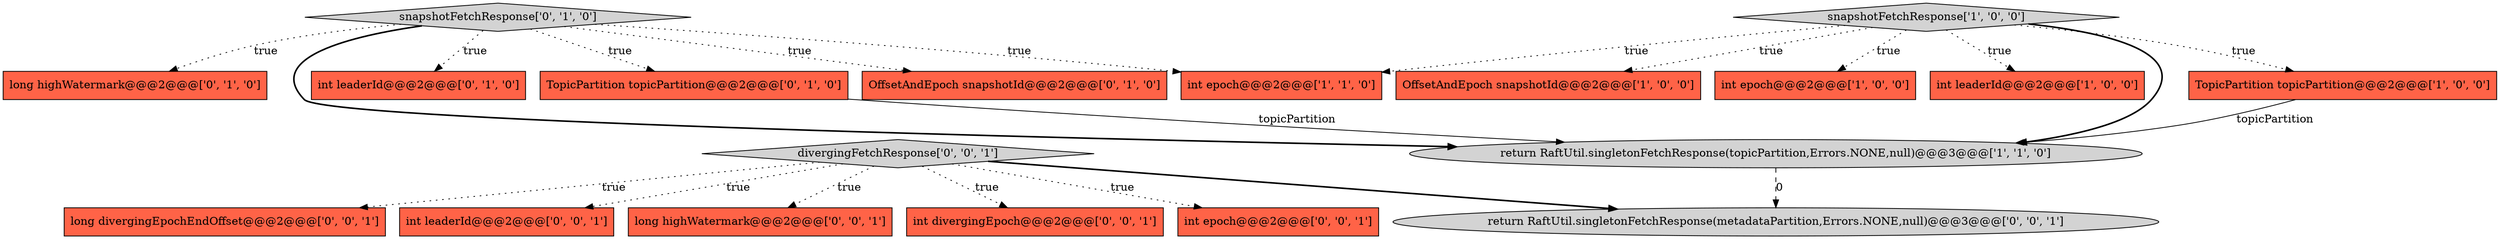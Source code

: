 digraph {
14 [style = filled, label = "int epoch@@@2@@@['0', '0', '1']", fillcolor = tomato, shape = box image = "AAA0AAABBB3BBB"];
1 [style = filled, label = "OffsetAndEpoch snapshotId@@@2@@@['1', '0', '0']", fillcolor = tomato, shape = box image = "AAA0AAABBB1BBB"];
15 [style = filled, label = "return RaftUtil.singletonFetchResponse(metadataPartition,Errors.NONE,null)@@@3@@@['0', '0', '1']", fillcolor = lightgray, shape = ellipse image = "AAA0AAABBB3BBB"];
0 [style = filled, label = "int epoch@@@2@@@['1', '0', '0']", fillcolor = tomato, shape = box image = "AAA0AAABBB1BBB"];
2 [style = filled, label = "int leaderId@@@2@@@['1', '0', '0']", fillcolor = tomato, shape = box image = "AAA0AAABBB1BBB"];
8 [style = filled, label = "long highWatermark@@@2@@@['0', '1', '0']", fillcolor = tomato, shape = box image = "AAA0AAABBB2BBB"];
13 [style = filled, label = "long divergingEpochEndOffset@@@2@@@['0', '0', '1']", fillcolor = tomato, shape = box image = "AAA0AAABBB3BBB"];
17 [style = filled, label = "int leaderId@@@2@@@['0', '0', '1']", fillcolor = tomato, shape = box image = "AAA0AAABBB3BBB"];
5 [style = filled, label = "int epoch@@@2@@@['1', '1', '0']", fillcolor = tomato, shape = box image = "AAA0AAABBB1BBB"];
6 [style = filled, label = "return RaftUtil.singletonFetchResponse(topicPartition,Errors.NONE,null)@@@3@@@['1', '1', '0']", fillcolor = lightgray, shape = ellipse image = "AAA0AAABBB1BBB"];
9 [style = filled, label = "snapshotFetchResponse['0', '1', '0']", fillcolor = lightgray, shape = diamond image = "AAA0AAABBB2BBB"];
11 [style = filled, label = "int leaderId@@@2@@@['0', '1', '0']", fillcolor = tomato, shape = box image = "AAA0AAABBB2BBB"];
12 [style = filled, label = "long highWatermark@@@2@@@['0', '0', '1']", fillcolor = tomato, shape = box image = "AAA0AAABBB3BBB"];
16 [style = filled, label = "divergingFetchResponse['0', '0', '1']", fillcolor = lightgray, shape = diamond image = "AAA0AAABBB3BBB"];
18 [style = filled, label = "int divergingEpoch@@@2@@@['0', '0', '1']", fillcolor = tomato, shape = box image = "AAA0AAABBB3BBB"];
7 [style = filled, label = "TopicPartition topicPartition@@@2@@@['0', '1', '0']", fillcolor = tomato, shape = box image = "AAA0AAABBB2BBB"];
10 [style = filled, label = "OffsetAndEpoch snapshotId@@@2@@@['0', '1', '0']", fillcolor = tomato, shape = box image = "AAA0AAABBB2BBB"];
3 [style = filled, label = "snapshotFetchResponse['1', '0', '0']", fillcolor = lightgray, shape = diamond image = "AAA0AAABBB1BBB"];
4 [style = filled, label = "TopicPartition topicPartition@@@2@@@['1', '0', '0']", fillcolor = tomato, shape = box image = "AAA0AAABBB1BBB"];
16->15 [style = bold, label=""];
7->6 [style = solid, label="topicPartition"];
16->12 [style = dotted, label="true"];
4->6 [style = solid, label="topicPartition"];
16->13 [style = dotted, label="true"];
9->11 [style = dotted, label="true"];
16->17 [style = dotted, label="true"];
3->4 [style = dotted, label="true"];
3->6 [style = bold, label=""];
9->6 [style = bold, label=""];
9->8 [style = dotted, label="true"];
9->5 [style = dotted, label="true"];
3->5 [style = dotted, label="true"];
6->15 [style = dashed, label="0"];
16->14 [style = dotted, label="true"];
3->0 [style = dotted, label="true"];
9->7 [style = dotted, label="true"];
9->10 [style = dotted, label="true"];
3->1 [style = dotted, label="true"];
3->2 [style = dotted, label="true"];
16->18 [style = dotted, label="true"];
}
